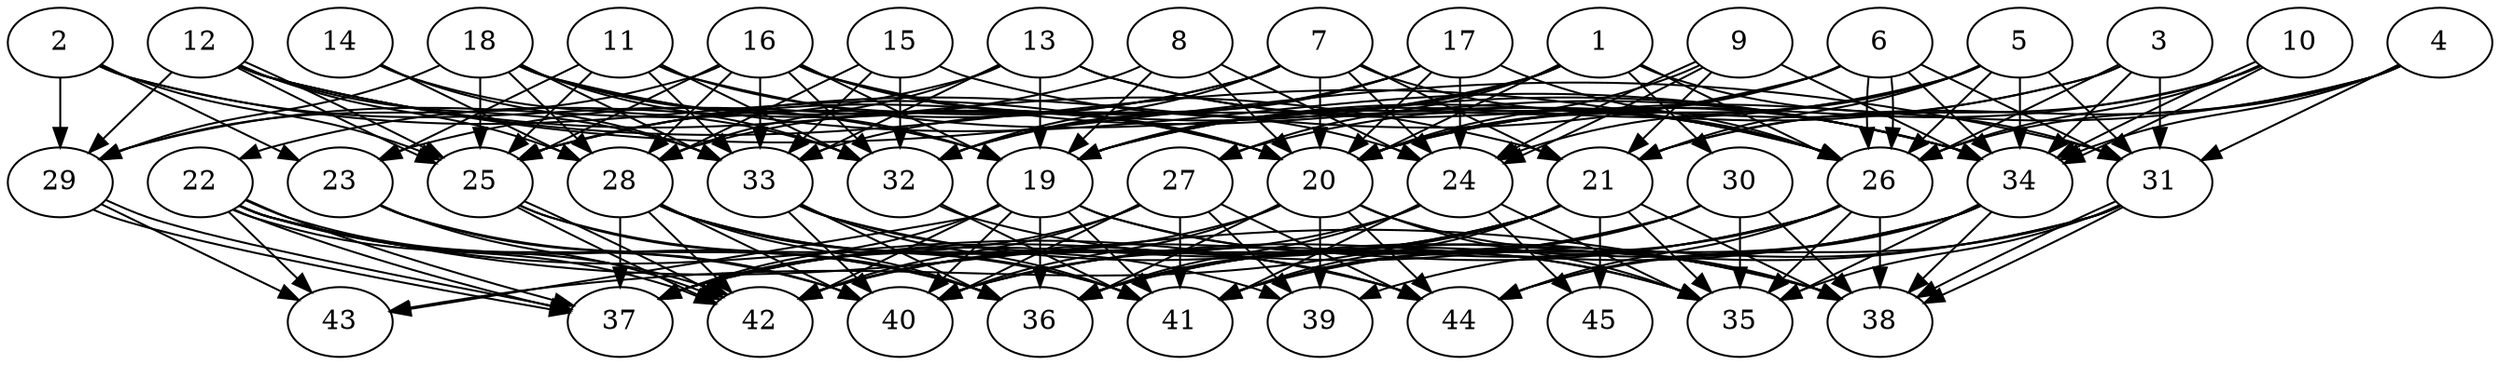 // DAG automatically generated by daggen at Thu Oct  3 14:07:24 2019
// ./daggen --dot -n 45 --ccr 0.5 --fat 0.7 --regular 0.7 --density 0.7 --mindata 5242880 --maxdata 52428800 
digraph G {
  1 [size="93982720", alpha="0.06", expect_size="46991360"] 
  1 -> 19 [size ="46991360"]
  1 -> 20 [size ="46991360"]
  1 -> 25 [size ="46991360"]
  1 -> 26 [size ="46991360"]
  1 -> 27 [size ="46991360"]
  1 -> 30 [size ="46991360"]
  1 -> 31 [size ="46991360"]
  1 -> 32 [size ="46991360"]
  2 [size="93073408", alpha="0.08", expect_size="46536704"] 
  2 -> 19 [size ="46536704"]
  2 -> 20 [size ="46536704"]
  2 -> 23 [size ="46536704"]
  2 -> 25 [size ="46536704"]
  2 -> 29 [size ="46536704"]
  3 [size="22794240", alpha="0.14", expect_size="11397120"] 
  3 -> 19 [size ="11397120"]
  3 -> 26 [size ="11397120"]
  3 -> 27 [size ="11397120"]
  3 -> 31 [size ="11397120"]
  3 -> 34 [size ="11397120"]
  4 [size="72366080", alpha="0.18", expect_size="36183040"] 
  4 -> 20 [size ="36183040"]
  4 -> 21 [size ="36183040"]
  4 -> 26 [size ="36183040"]
  4 -> 31 [size ="36183040"]
  4 -> 34 [size ="36183040"]
  5 [size="98273280", alpha="0.05", expect_size="49136640"] 
  5 -> 19 [size ="49136640"]
  5 -> 20 [size ="49136640"]
  5 -> 21 [size ="49136640"]
  5 -> 24 [size ="49136640"]
  5 -> 26 [size ="49136640"]
  5 -> 31 [size ="49136640"]
  5 -> 34 [size ="49136640"]
  6 [size="46968832", alpha="0.16", expect_size="23484416"] 
  6 -> 19 [size ="23484416"]
  6 -> 20 [size ="23484416"]
  6 -> 25 [size ="23484416"]
  6 -> 26 [size ="23484416"]
  6 -> 26 [size ="23484416"]
  6 -> 31 [size ="23484416"]
  6 -> 34 [size ="23484416"]
  7 [size="48168960", alpha="0.09", expect_size="24084480"] 
  7 -> 20 [size ="24084480"]
  7 -> 21 [size ="24084480"]
  7 -> 23 [size ="24084480"]
  7 -> 24 [size ="24084480"]
  7 -> 25 [size ="24084480"]
  7 -> 26 [size ="24084480"]
  7 -> 32 [size ="24084480"]
  8 [size="67414016", alpha="0.05", expect_size="33707008"] 
  8 -> 19 [size ="33707008"]
  8 -> 20 [size ="33707008"]
  8 -> 22 [size ="33707008"]
  8 -> 24 [size ="33707008"]
  9 [size="52336640", alpha="0.11", expect_size="26168320"] 
  9 -> 20 [size ="26168320"]
  9 -> 21 [size ="26168320"]
  9 -> 24 [size ="26168320"]
  9 -> 24 [size ="26168320"]
  9 -> 34 [size ="26168320"]
  10 [size="24877056", alpha="0.06", expect_size="12438528"] 
  10 -> 20 [size ="12438528"]
  10 -> 21 [size ="12438528"]
  10 -> 26 [size ="12438528"]
  10 -> 34 [size ="12438528"]
  10 -> 34 [size ="12438528"]
  11 [size="46274560", alpha="0.14", expect_size="23137280"] 
  11 -> 20 [size ="23137280"]
  11 -> 23 [size ="23137280"]
  11 -> 25 [size ="23137280"]
  11 -> 32 [size ="23137280"]
  11 -> 33 [size ="23137280"]
  11 -> 34 [size ="23137280"]
  12 [size="75173888", alpha="0.18", expect_size="37586944"] 
  12 -> 21 [size ="37586944"]
  12 -> 25 [size ="37586944"]
  12 -> 25 [size ="37586944"]
  12 -> 26 [size ="37586944"]
  12 -> 28 [size ="37586944"]
  12 -> 29 [size ="37586944"]
  12 -> 31 [size ="37586944"]
  12 -> 33 [size ="37586944"]
  13 [size="16734208", alpha="0.18", expect_size="8367104"] 
  13 -> 19 [size ="8367104"]
  13 -> 26 [size ="8367104"]
  13 -> 28 [size ="8367104"]
  13 -> 29 [size ="8367104"]
  13 -> 33 [size ="8367104"]
  13 -> 34 [size ="8367104"]
  14 [size="82632704", alpha="0.13", expect_size="41316352"] 
  14 -> 28 [size ="41316352"]
  14 -> 32 [size ="41316352"]
  14 -> 33 [size ="41316352"]
  15 [size="74575872", alpha="0.04", expect_size="37287936"] 
  15 -> 26 [size ="37287936"]
  15 -> 28 [size ="37287936"]
  15 -> 32 [size ="37287936"]
  15 -> 33 [size ="37287936"]
  16 [size="98971648", alpha="0.17", expect_size="49485824"] 
  16 -> 19 [size ="49485824"]
  16 -> 20 [size ="49485824"]
  16 -> 24 [size ="49485824"]
  16 -> 25 [size ="49485824"]
  16 -> 28 [size ="49485824"]
  16 -> 29 [size ="49485824"]
  16 -> 32 [size ="49485824"]
  16 -> 33 [size ="49485824"]
  16 -> 34 [size ="49485824"]
  17 [size="80558080", alpha="0.04", expect_size="40279040"] 
  17 -> 20 [size ="40279040"]
  17 -> 24 [size ="40279040"]
  17 -> 26 [size ="40279040"]
  17 -> 28 [size ="40279040"]
  17 -> 32 [size ="40279040"]
  17 -> 33 [size ="40279040"]
  18 [size="29710336", alpha="0.13", expect_size="14855168"] 
  18 -> 19 [size ="14855168"]
  18 -> 20 [size ="14855168"]
  18 -> 25 [size ="14855168"]
  18 -> 28 [size ="14855168"]
  18 -> 29 [size ="14855168"]
  18 -> 32 [size ="14855168"]
  18 -> 33 [size ="14855168"]
  18 -> 34 [size ="14855168"]
  19 [size="52635648", alpha="0.15", expect_size="26317824"] 
  19 -> 35 [size ="26317824"]
  19 -> 36 [size ="26317824"]
  19 -> 37 [size ="26317824"]
  19 -> 38 [size ="26317824"]
  19 -> 40 [size ="26317824"]
  19 -> 41 [size ="26317824"]
  19 -> 42 [size ="26317824"]
  19 -> 43 [size ="26317824"]
  20 [size="10674176", alpha="0.17", expect_size="5337088"] 
  20 -> 35 [size ="5337088"]
  20 -> 36 [size ="5337088"]
  20 -> 37 [size ="5337088"]
  20 -> 38 [size ="5337088"]
  20 -> 39 [size ="5337088"]
  20 -> 40 [size ="5337088"]
  20 -> 44 [size ="5337088"]
  21 [size="40808448", alpha="0.16", expect_size="20404224"] 
  21 -> 35 [size ="20404224"]
  21 -> 36 [size ="20404224"]
  21 -> 37 [size ="20404224"]
  21 -> 38 [size ="20404224"]
  21 -> 40 [size ="20404224"]
  21 -> 41 [size ="20404224"]
  21 -> 42 [size ="20404224"]
  21 -> 43 [size ="20404224"]
  21 -> 45 [size ="20404224"]
  22 [size="12875776", alpha="0.13", expect_size="6437888"] 
  22 -> 36 [size ="6437888"]
  22 -> 37 [size ="6437888"]
  22 -> 37 [size ="6437888"]
  22 -> 38 [size ="6437888"]
  22 -> 40 [size ="6437888"]
  22 -> 42 [size ="6437888"]
  22 -> 42 [size ="6437888"]
  22 -> 43 [size ="6437888"]
  22 -> 44 [size ="6437888"]
  23 [size="97083392", alpha="0.12", expect_size="48541696"] 
  23 -> 36 [size ="48541696"]
  23 -> 40 [size ="48541696"]
  23 -> 42 [size ="48541696"]
  24 [size="86642688", alpha="0.05", expect_size="43321344"] 
  24 -> 35 [size ="43321344"]
  24 -> 36 [size ="43321344"]
  24 -> 41 [size ="43321344"]
  24 -> 42 [size ="43321344"]
  24 -> 45 [size ="43321344"]
  25 [size="53202944", alpha="0.16", expect_size="26601472"] 
  25 -> 36 [size ="26601472"]
  25 -> 41 [size ="26601472"]
  25 -> 42 [size ="26601472"]
  25 -> 42 [size ="26601472"]
  26 [size="73119744", alpha="0.15", expect_size="36559872"] 
  26 -> 35 [size ="36559872"]
  26 -> 38 [size ="36559872"]
  26 -> 40 [size ="36559872"]
  26 -> 41 [size ="36559872"]
  26 -> 42 [size ="36559872"]
  26 -> 44 [size ="36559872"]
  27 [size="61241344", alpha="0.02", expect_size="30620672"] 
  27 -> 37 [size ="30620672"]
  27 -> 39 [size ="30620672"]
  27 -> 40 [size ="30620672"]
  27 -> 41 [size ="30620672"]
  27 -> 42 [size ="30620672"]
  27 -> 44 [size ="30620672"]
  28 [size="78557184", alpha="0.01", expect_size="39278592"] 
  28 -> 36 [size ="39278592"]
  28 -> 37 [size ="39278592"]
  28 -> 39 [size ="39278592"]
  28 -> 40 [size ="39278592"]
  28 -> 41 [size ="39278592"]
  28 -> 42 [size ="39278592"]
  28 -> 44 [size ="39278592"]
  29 [size="45352960", alpha="0.09", expect_size="22676480"] 
  29 -> 37 [size ="22676480"]
  29 -> 37 [size ="22676480"]
  29 -> 43 [size ="22676480"]
  30 [size="21256192", alpha="0.19", expect_size="10628096"] 
  30 -> 35 [size ="10628096"]
  30 -> 36 [size ="10628096"]
  30 -> 37 [size ="10628096"]
  30 -> 38 [size ="10628096"]
  30 -> 41 [size ="10628096"]
  31 [size="99303424", alpha="0.18", expect_size="49651712"] 
  31 -> 35 [size ="49651712"]
  31 -> 36 [size ="49651712"]
  31 -> 38 [size ="49651712"]
  31 -> 38 [size ="49651712"]
  31 -> 41 [size ="49651712"]
  31 -> 44 [size ="49651712"]
  32 [size="79876096", alpha="0.10", expect_size="39938048"] 
  32 -> 35 [size ="39938048"]
  32 -> 41 [size ="39938048"]
  33 [size="45559808", alpha="0.04", expect_size="22779904"] 
  33 -> 36 [size ="22779904"]
  33 -> 38 [size ="22779904"]
  33 -> 40 [size ="22779904"]
  33 -> 41 [size ="22779904"]
  33 -> 44 [size ="22779904"]
  34 [size="103041024", alpha="0.12", expect_size="51520512"] 
  34 -> 35 [size ="51520512"]
  34 -> 36 [size ="51520512"]
  34 -> 38 [size ="51520512"]
  34 -> 39 [size ="51520512"]
  34 -> 40 [size ="51520512"]
  34 -> 44 [size ="51520512"]
  35 [size="31080448", alpha="0.15", expect_size="15540224"] 
  36 [size="11841536", alpha="0.16", expect_size="5920768"] 
  37 [size="81805312", alpha="0.12", expect_size="40902656"] 
  38 [size="89915392", alpha="0.12", expect_size="44957696"] 
  39 [size="93100032", alpha="0.01", expect_size="46550016"] 
  40 [size="38836224", alpha="0.10", expect_size="19418112"] 
  41 [size="35891200", alpha="0.05", expect_size="17945600"] 
  42 [size="25681920", alpha="0.01", expect_size="12840960"] 
  43 [size="72896512", alpha="0.15", expect_size="36448256"] 
  44 [size="89415680", alpha="0.06", expect_size="44707840"] 
  45 [size="53012480", alpha="0.05", expect_size="26506240"] 
}
